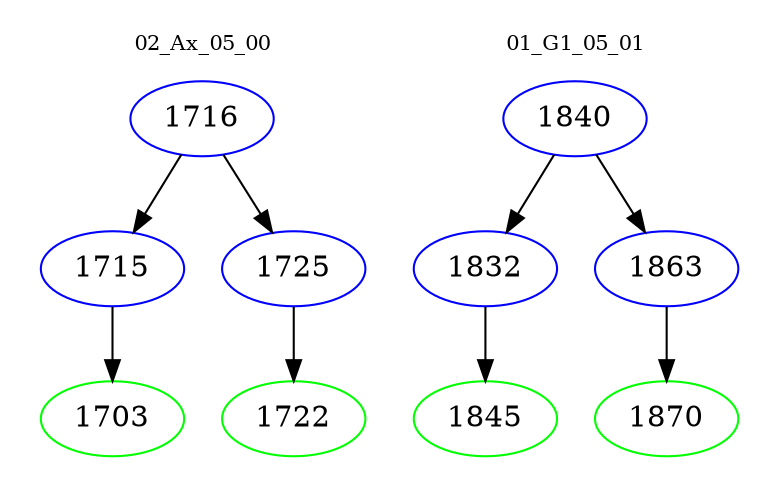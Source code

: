 digraph{
subgraph cluster_0 {
color = white
label = "02_Ax_05_00";
fontsize=10;
T0_1716 [label="1716", color="blue"]
T0_1716 -> T0_1715 [color="black"]
T0_1715 [label="1715", color="blue"]
T0_1715 -> T0_1703 [color="black"]
T0_1703 [label="1703", color="green"]
T0_1716 -> T0_1725 [color="black"]
T0_1725 [label="1725", color="blue"]
T0_1725 -> T0_1722 [color="black"]
T0_1722 [label="1722", color="green"]
}
subgraph cluster_1 {
color = white
label = "01_G1_05_01";
fontsize=10;
T1_1840 [label="1840", color="blue"]
T1_1840 -> T1_1832 [color="black"]
T1_1832 [label="1832", color="blue"]
T1_1832 -> T1_1845 [color="black"]
T1_1845 [label="1845", color="green"]
T1_1840 -> T1_1863 [color="black"]
T1_1863 [label="1863", color="blue"]
T1_1863 -> T1_1870 [color="black"]
T1_1870 [label="1870", color="green"]
}
}
